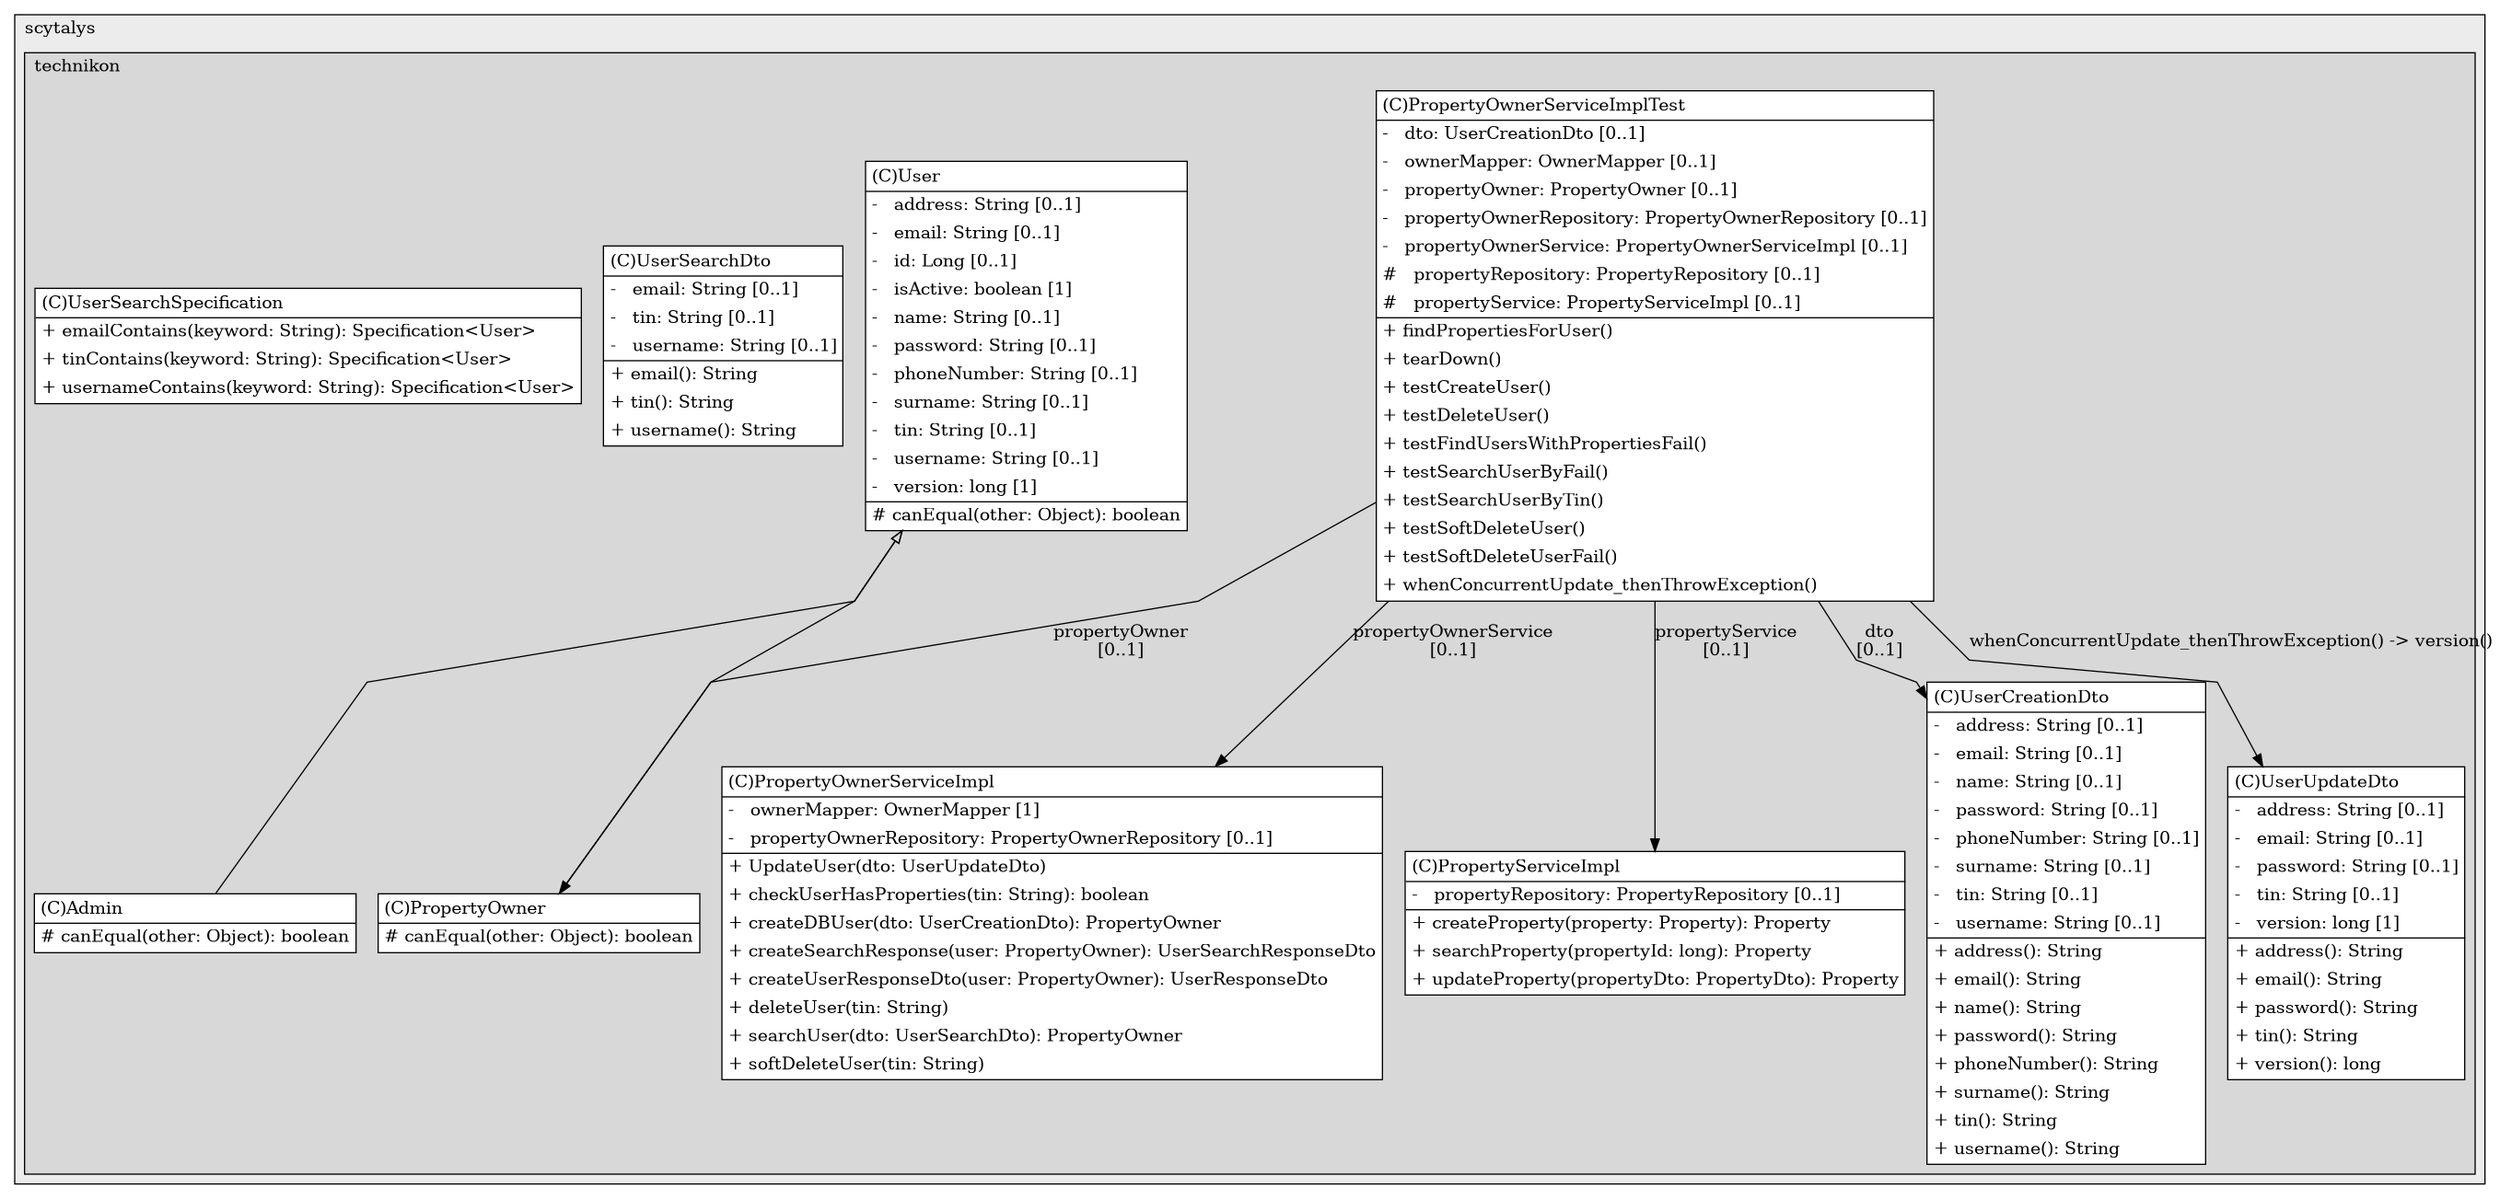 @startuml

/' diagram meta data start
config=StructureConfiguration;
{
  "projectClassification": {
    "searchMode": "OpenProject", // OpenProject, AllProjects
    "includedProjects": "",
    "pathEndKeywords": "*.impl",
    "isClientPath": "",
    "isClientName": "",
    "isTestPath": "",
    "isTestName": "",
    "isMappingPath": "",
    "isMappingName": "",
    "isDataAccessPath": "",
    "isDataAccessName": "",
    "isDataStructurePath": "",
    "isDataStructureName": "",
    "isInterfaceStructuresPath": "",
    "isInterfaceStructuresName": "",
    "isEntryPointPath": "",
    "isEntryPointName": "",
    "treatFinalFieldsAsMandatory": false
  },
  "graphRestriction": {
    "classPackageExcludeFilter": "",
    "classPackageIncludeFilter": "",
    "classNameExcludeFilter": "",
    "classNameIncludeFilter": "",
    "methodNameExcludeFilter": "",
    "methodNameIncludeFilter": "",
    "removeByInheritance": "", // inheritance/annotation based filtering is done in a second step
    "removeByAnnotation": "",
    "removeByClassPackage": "", // cleanup the graph after inheritance/annotation based filtering is done
    "removeByClassName": "",
    "cutMappings": false,
    "cutEnum": true,
    "cutTests": true,
    "cutClient": true,
    "cutDataAccess": false,
    "cutInterfaceStructures": false,
    "cutDataStructures": false,
    "cutGetterAndSetter": true,
    "cutConstructors": true
  },
  "graphTraversal": {
    "forwardDepth": 6,
    "backwardDepth": 6,
    "classPackageExcludeFilter": "",
    "classPackageIncludeFilter": "",
    "classNameExcludeFilter": "",
    "classNameIncludeFilter": "",
    "methodNameExcludeFilter": "",
    "methodNameIncludeFilter": "",
    "hideMappings": false,
    "hideDataStructures": false,
    "hidePrivateMethods": true,
    "hideInterfaceCalls": true, // indirection: implementation -> interface (is hidden) -> implementation
    "onlyShowApplicationEntryPoints": false, // root node is included
    "useMethodCallsForStructureDiagram": "ForwardOnly" // ForwardOnly, BothDirections, No
  },
  "details": {
    "aggregation": "GroupByClass", // ByClass, GroupByClass, None
    "showClassGenericTypes": true,
    "showMethods": true,
    "showMethodParameterNames": true,
    "showMethodParameterTypes": true,
    "showMethodReturnType": true,
    "showPackageLevels": 2,
    "showDetailedClassStructure": true
  },
  "rootClass": "com.scytalys.technikon.service.impl.PropertyOwnerServiceImplTest",
  "extensionCallbackMethod": "" // qualified.class.name#methodName - signature: public static String method(String)
}
diagram meta data end '/



digraph g {
    rankdir="TB"
    splines=polyline
    

'nodes 
subgraph cluster_197470096 { 
   	label=scytalys
	labeljust=l
	fillcolor="#ececec"
	style=filled
   
   subgraph cluster_882458853 { 
   	label=technikon
	labeljust=l
	fillcolor="#d8d8d8"
	style=filled
   
   Admin25216822[
	label=<<TABLE BORDER="1" CELLBORDER="0" CELLPADDING="4" CELLSPACING="0">
<TR><TD ALIGN="LEFT" >(C)Admin</TD></TR>
<HR/>
<TR><TD ALIGN="LEFT" ># canEqual(other: Object): boolean</TD></TR>
</TABLE>>
	style=filled
	margin=0
	shape=plaintext
	fillcolor="#FFFFFF"
];

PropertyOwner25216822[
	label=<<TABLE BORDER="1" CELLBORDER="0" CELLPADDING="4" CELLSPACING="0">
<TR><TD ALIGN="LEFT" >(C)PropertyOwner</TD></TR>
<HR/>
<TR><TD ALIGN="LEFT" ># canEqual(other: Object): boolean</TD></TR>
</TABLE>>
	style=filled
	margin=0
	shape=plaintext
	fillcolor="#FFFFFF"
];

PropertyOwnerServiceImpl124484289[
	label=<<TABLE BORDER="1" CELLBORDER="0" CELLPADDING="4" CELLSPACING="0">
<TR><TD ALIGN="LEFT" >(C)PropertyOwnerServiceImpl</TD></TR>
<HR/>
<TR><TD ALIGN="LEFT" >-   ownerMapper: OwnerMapper [1]</TD></TR>
<TR><TD ALIGN="LEFT" >-   propertyOwnerRepository: PropertyOwnerRepository [0..1]</TD></TR>
<HR/>
<TR><TD ALIGN="LEFT" >+ UpdateUser(dto: UserUpdateDto)</TD></TR>
<TR><TD ALIGN="LEFT" >+ checkUserHasProperties(tin: String): boolean</TD></TR>
<TR><TD ALIGN="LEFT" >+ createDBUser(dto: UserCreationDto): PropertyOwner</TD></TR>
<TR><TD ALIGN="LEFT" >+ createSearchResponse(user: PropertyOwner): UserSearchResponseDto</TD></TR>
<TR><TD ALIGN="LEFT" >+ createUserResponseDto(user: PropertyOwner): UserResponseDto</TD></TR>
<TR><TD ALIGN="LEFT" >+ deleteUser(tin: String)</TD></TR>
<TR><TD ALIGN="LEFT" >+ searchUser(dto: UserSearchDto): PropertyOwner</TD></TR>
<TR><TD ALIGN="LEFT" >+ softDeleteUser(tin: String)</TD></TR>
</TABLE>>
	style=filled
	margin=0
	shape=plaintext
	fillcolor="#FFFFFF"
];

PropertyOwnerServiceImplTest124484289[
	label=<<TABLE BORDER="1" CELLBORDER="0" CELLPADDING="4" CELLSPACING="0">
<TR><TD ALIGN="LEFT" >(C)PropertyOwnerServiceImplTest</TD></TR>
<HR/>
<TR><TD ALIGN="LEFT" >-   dto: UserCreationDto [0..1]</TD></TR>
<TR><TD ALIGN="LEFT" >-   ownerMapper: OwnerMapper [0..1]</TD></TR>
<TR><TD ALIGN="LEFT" >-   propertyOwner: PropertyOwner [0..1]</TD></TR>
<TR><TD ALIGN="LEFT" >-   propertyOwnerRepository: PropertyOwnerRepository [0..1]</TD></TR>
<TR><TD ALIGN="LEFT" >-   propertyOwnerService: PropertyOwnerServiceImpl [0..1]</TD></TR>
<TR><TD ALIGN="LEFT" >#   propertyRepository: PropertyRepository [0..1]</TD></TR>
<TR><TD ALIGN="LEFT" >#   propertyService: PropertyServiceImpl [0..1]</TD></TR>
<HR/>
<TR><TD ALIGN="LEFT" >+ findPropertiesForUser()</TD></TR>
<TR><TD ALIGN="LEFT" >+ tearDown()</TD></TR>
<TR><TD ALIGN="LEFT" >+ testCreateUser()</TD></TR>
<TR><TD ALIGN="LEFT" >+ testDeleteUser()</TD></TR>
<TR><TD ALIGN="LEFT" >+ testFindUsersWithPropertiesFail()</TD></TR>
<TR><TD ALIGN="LEFT" >+ testSearchUserByFail()</TD></TR>
<TR><TD ALIGN="LEFT" >+ testSearchUserByTin()</TD></TR>
<TR><TD ALIGN="LEFT" >+ testSoftDeleteUser()</TD></TR>
<TR><TD ALIGN="LEFT" >+ testSoftDeleteUserFail()</TD></TR>
<TR><TD ALIGN="LEFT" >+ whenConcurrentUpdate_thenThrowException()</TD></TR>
</TABLE>>
	style=filled
	margin=0
	shape=plaintext
	fillcolor="#FFFFFF"
];

PropertyServiceImpl124484289[
	label=<<TABLE BORDER="1" CELLBORDER="0" CELLPADDING="4" CELLSPACING="0">
<TR><TD ALIGN="LEFT" >(C)PropertyServiceImpl</TD></TR>
<HR/>
<TR><TD ALIGN="LEFT" >-   propertyRepository: PropertyRepository [0..1]</TD></TR>
<HR/>
<TR><TD ALIGN="LEFT" >+ createProperty(property: Property): Property</TD></TR>
<TR><TD ALIGN="LEFT" >+ searchProperty(propertyId: long): Property</TD></TR>
<TR><TD ALIGN="LEFT" >+ updateProperty(propertyDto: PropertyDto): Property</TD></TR>
</TABLE>>
	style=filled
	margin=0
	shape=plaintext
	fillcolor="#FFFFFF"
];

User25216822[
	label=<<TABLE BORDER="1" CELLBORDER="0" CELLPADDING="4" CELLSPACING="0">
<TR><TD ALIGN="LEFT" >(C)User</TD></TR>
<HR/>
<TR><TD ALIGN="LEFT" >-   address: String [0..1]</TD></TR>
<TR><TD ALIGN="LEFT" >-   email: String [0..1]</TD></TR>
<TR><TD ALIGN="LEFT" >-   id: Long [0..1]</TD></TR>
<TR><TD ALIGN="LEFT" >-   isActive: boolean [1]</TD></TR>
<TR><TD ALIGN="LEFT" >-   name: String [0..1]</TD></TR>
<TR><TD ALIGN="LEFT" >-   password: String [0..1]</TD></TR>
<TR><TD ALIGN="LEFT" >-   phoneNumber: String [0..1]</TD></TR>
<TR><TD ALIGN="LEFT" >-   surname: String [0..1]</TD></TR>
<TR><TD ALIGN="LEFT" >-   tin: String [0..1]</TD></TR>
<TR><TD ALIGN="LEFT" >-   username: String [0..1]</TD></TR>
<TR><TD ALIGN="LEFT" >-   version: long [1]</TD></TR>
<HR/>
<TR><TD ALIGN="LEFT" ># canEqual(other: Object): boolean</TD></TR>
</TABLE>>
	style=filled
	margin=0
	shape=plaintext
	fillcolor="#FFFFFF"
];

UserCreationDto686682215[
	label=<<TABLE BORDER="1" CELLBORDER="0" CELLPADDING="4" CELLSPACING="0">
<TR><TD ALIGN="LEFT" >(C)UserCreationDto</TD></TR>
<HR/>
<TR><TD ALIGN="LEFT" >-   address: String [0..1]</TD></TR>
<TR><TD ALIGN="LEFT" >-   email: String [0..1]</TD></TR>
<TR><TD ALIGN="LEFT" >-   name: String [0..1]</TD></TR>
<TR><TD ALIGN="LEFT" >-   password: String [0..1]</TD></TR>
<TR><TD ALIGN="LEFT" >-   phoneNumber: String [0..1]</TD></TR>
<TR><TD ALIGN="LEFT" >-   surname: String [0..1]</TD></TR>
<TR><TD ALIGN="LEFT" >-   tin: String [0..1]</TD></TR>
<TR><TD ALIGN="LEFT" >-   username: String [0..1]</TD></TR>
<HR/>
<TR><TD ALIGN="LEFT" >+ address(): String</TD></TR>
<TR><TD ALIGN="LEFT" >+ email(): String</TD></TR>
<TR><TD ALIGN="LEFT" >+ name(): String</TD></TR>
<TR><TD ALIGN="LEFT" >+ password(): String</TD></TR>
<TR><TD ALIGN="LEFT" >+ phoneNumber(): String</TD></TR>
<TR><TD ALIGN="LEFT" >+ surname(): String</TD></TR>
<TR><TD ALIGN="LEFT" >+ tin(): String</TD></TR>
<TR><TD ALIGN="LEFT" >+ username(): String</TD></TR>
</TABLE>>
	style=filled
	margin=0
	shape=plaintext
	fillcolor="#FFFFFF"
];

UserSearchDto686682215[
	label=<<TABLE BORDER="1" CELLBORDER="0" CELLPADDING="4" CELLSPACING="0">
<TR><TD ALIGN="LEFT" >(C)UserSearchDto</TD></TR>
<HR/>
<TR><TD ALIGN="LEFT" >-   email: String [0..1]</TD></TR>
<TR><TD ALIGN="LEFT" >-   tin: String [0..1]</TD></TR>
<TR><TD ALIGN="LEFT" >-   username: String [0..1]</TD></TR>
<HR/>
<TR><TD ALIGN="LEFT" >+ email(): String</TD></TR>
<TR><TD ALIGN="LEFT" >+ tin(): String</TD></TR>
<TR><TD ALIGN="LEFT" >+ username(): String</TD></TR>
</TABLE>>
	style=filled
	margin=0
	shape=plaintext
	fillcolor="#FFFFFF"
];

UserSearchSpecification735909841[
	label=<<TABLE BORDER="1" CELLBORDER="0" CELLPADDING="4" CELLSPACING="0">
<TR><TD ALIGN="LEFT" >(C)UserSearchSpecification</TD></TR>
<HR/>
<TR><TD ALIGN="LEFT" >+ emailContains(keyword: String): Specification&lt;User&gt;</TD></TR>
<TR><TD ALIGN="LEFT" >+ tinContains(keyword: String): Specification&lt;User&gt;</TD></TR>
<TR><TD ALIGN="LEFT" >+ usernameContains(keyword: String): Specification&lt;User&gt;</TD></TR>
</TABLE>>
	style=filled
	margin=0
	shape=plaintext
	fillcolor="#FFFFFF"
];

UserUpdateDto686682215[
	label=<<TABLE BORDER="1" CELLBORDER="0" CELLPADDING="4" CELLSPACING="0">
<TR><TD ALIGN="LEFT" >(C)UserUpdateDto</TD></TR>
<HR/>
<TR><TD ALIGN="LEFT" >-   address: String [0..1]</TD></TR>
<TR><TD ALIGN="LEFT" >-   email: String [0..1]</TD></TR>
<TR><TD ALIGN="LEFT" >-   password: String [0..1]</TD></TR>
<TR><TD ALIGN="LEFT" >-   tin: String [0..1]</TD></TR>
<TR><TD ALIGN="LEFT" >-   version: long [1]</TD></TR>
<HR/>
<TR><TD ALIGN="LEFT" >+ address(): String</TD></TR>
<TR><TD ALIGN="LEFT" >+ email(): String</TD></TR>
<TR><TD ALIGN="LEFT" >+ password(): String</TD></TR>
<TR><TD ALIGN="LEFT" >+ tin(): String</TD></TR>
<TR><TD ALIGN="LEFT" >+ version(): long</TD></TR>
</TABLE>>
	style=filled
	margin=0
	shape=plaintext
	fillcolor="#FFFFFF"
];
} 
} 

'edges    
PropertyOwnerServiceImplTest124484289 -> PropertyOwner25216822[label="propertyOwner
[0..1]"];
PropertyOwnerServiceImplTest124484289 -> PropertyOwnerServiceImpl124484289[label="propertyOwnerService
[0..1]"];
PropertyOwnerServiceImplTest124484289 -> PropertyServiceImpl124484289[label="propertyService
[0..1]"];
PropertyOwnerServiceImplTest124484289 -> UserCreationDto686682215[label="dto
[0..1]"];
PropertyOwnerServiceImplTest124484289 -> UserUpdateDto686682215[label="whenConcurrentUpdate_thenThrowException() -> version()"];
User25216822 -> Admin25216822[arrowhead=none, arrowtail=empty, dir=both];
User25216822 -> PropertyOwner25216822[arrowhead=none, arrowtail=empty, dir=both];
    
}
@enduml